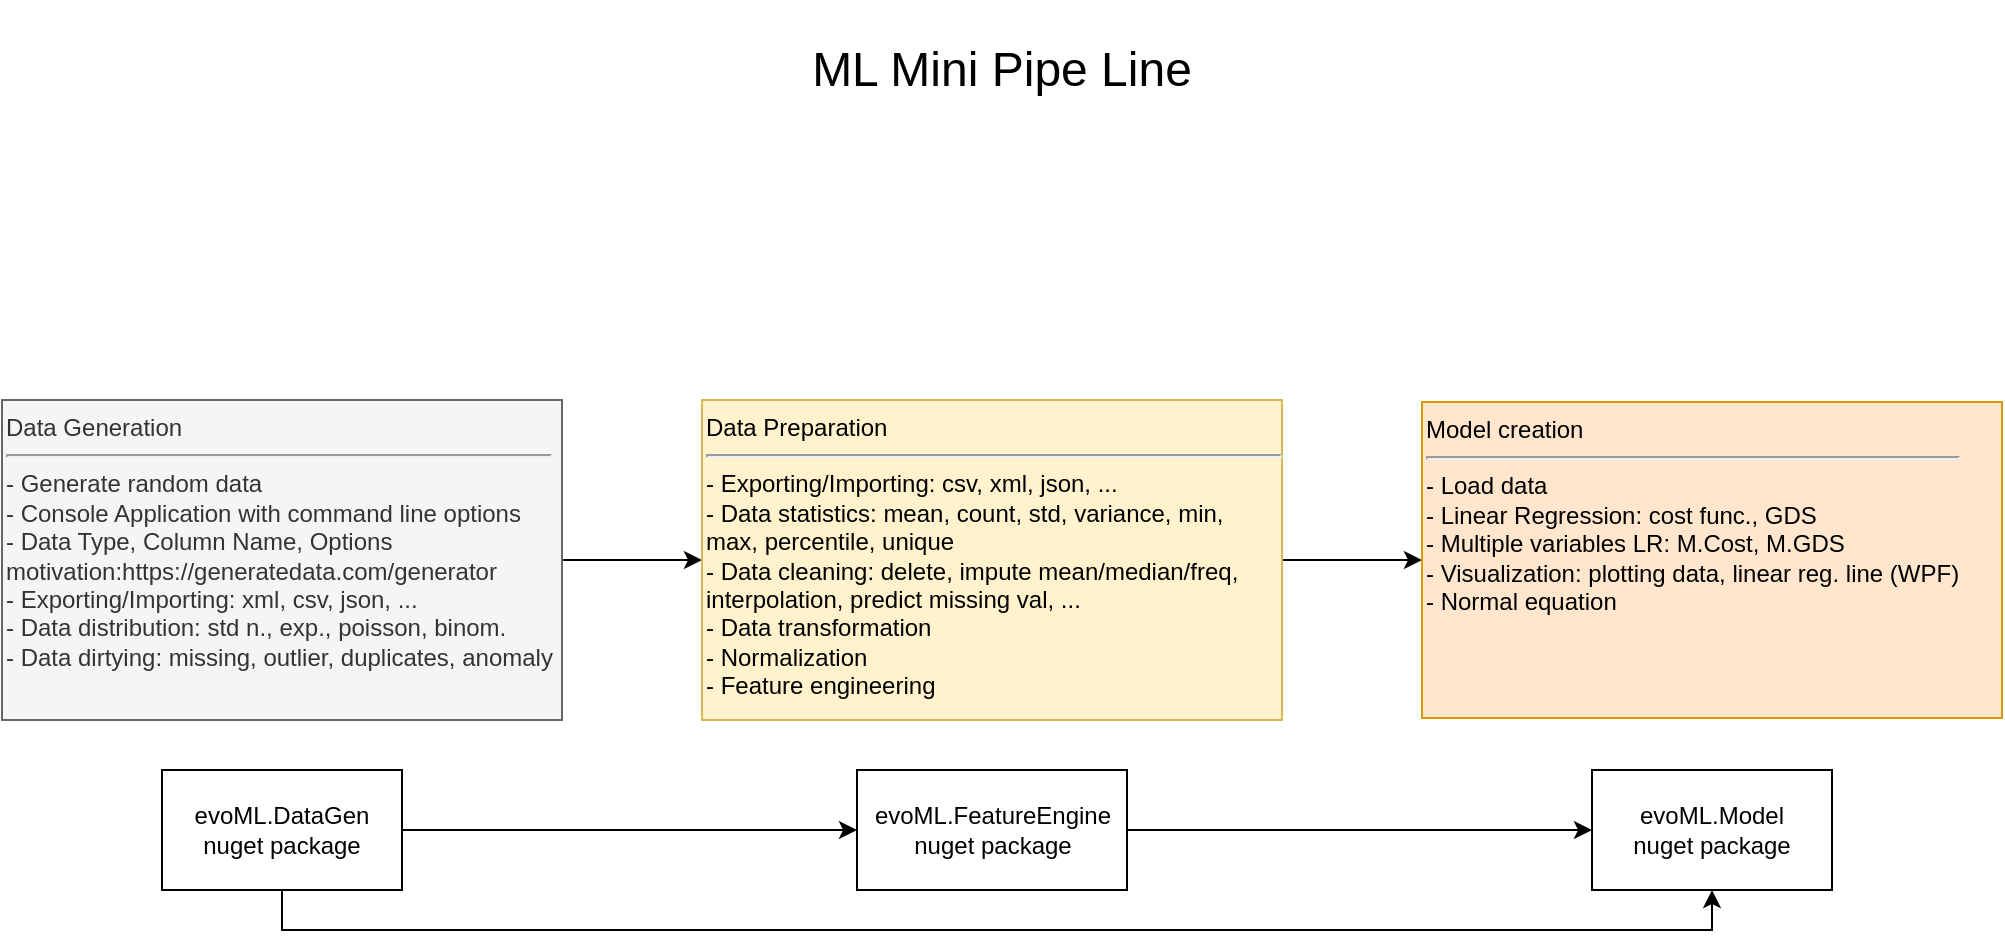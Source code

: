 <mxfile version="15.4.1" type="device"><diagram id="3C9bQg6-P-91teE4XAhI" name="Page-1"><mxGraphModel dx="1038" dy="547" grid="1" gridSize="10" guides="1" tooltips="1" connect="1" arrows="1" fold="1" page="1" pageScale="1" pageWidth="1100" pageHeight="850" math="0" shadow="0"><root><mxCell id="0"/><mxCell id="1" parent="0"/><mxCell id="d9bwHFuKKH2LPOnAsteW-1" value="&lt;font style=&quot;font-size: 24px&quot;&gt;ML Mini Pipe Line&lt;/font&gt;" style="text;html=1;strokeColor=none;fillColor=none;align=center;verticalAlign=middle;whiteSpace=wrap;rounded=0;" parent="1" vertex="1"><mxGeometry x="430" y="40" width="240" height="70" as="geometry"/></mxCell><mxCell id="BSZLvaWhrWglfIslbXPb-7" style="edgeStyle=orthogonalEdgeStyle;rounded=0;orthogonalLoop=1;jettySize=auto;html=1;exitX=1;exitY=0.5;exitDx=0;exitDy=0;entryX=0;entryY=0.5;entryDx=0;entryDy=0;" edge="1" parent="1" source="d9bwHFuKKH2LPOnAsteW-2" target="d9bwHFuKKH2LPOnAsteW-3"><mxGeometry relative="1" as="geometry"/></mxCell><mxCell id="d9bwHFuKKH2LPOnAsteW-2" value="Data Generation&amp;nbsp; &amp;nbsp; &amp;nbsp; &amp;nbsp; &amp;nbsp; &amp;nbsp; &amp;nbsp; &amp;nbsp; &amp;nbsp; &amp;nbsp; &amp;nbsp; &amp;nbsp; &amp;nbsp; &amp;nbsp; &amp;nbsp; &amp;nbsp; &amp;nbsp; &amp;nbsp; &amp;nbsp; &amp;nbsp; &amp;nbsp;&amp;nbsp;&lt;br&gt;&lt;hr&gt;- Generate random data&lt;br&gt;- Console Application with command line options&lt;br&gt;- Data Type, Column Name, Options&lt;br&gt;motivation:https://generatedata.com/generator&lt;br&gt;- Exporting/Importing: xml, csv, json, ...&lt;br&gt;- Data distribution: std n., exp., poisson, binom.&lt;br&gt;- Data dirtying: missing, outlier, duplicates, anomaly" style="rounded=0;whiteSpace=wrap;html=1;align=left;horizontal=1;verticalAlign=top;fillColor=#f5f5f5;strokeColor=#666666;fontColor=#333333;" parent="1" vertex="1"><mxGeometry x="50" y="240" width="280" height="160" as="geometry"/></mxCell><mxCell id="BSZLvaWhrWglfIslbXPb-8" style="edgeStyle=orthogonalEdgeStyle;rounded=0;orthogonalLoop=1;jettySize=auto;html=1;exitX=1;exitY=0.5;exitDx=0;exitDy=0;entryX=0;entryY=0.5;entryDx=0;entryDy=0;" edge="1" parent="1" source="d9bwHFuKKH2LPOnAsteW-3" target="Y67tUNnmuDTFg5ZSHkSQ-1"><mxGeometry relative="1" as="geometry"/></mxCell><mxCell id="d9bwHFuKKH2LPOnAsteW-3" value="Data Preparation&lt;br&gt;&lt;hr&gt;- Exporting/Importing: csv, xml, json, ...&lt;br&gt;- Data statistics: mean, count, std, variance, min, max, percentile, unique&lt;br&gt;- Data cleaning: delete, impute mean/median/freq, interpolation, predict missing val, ...&lt;br&gt;- Data transformation&lt;br&gt;- Normalization&lt;br&gt;- Feature engineering" style="rounded=0;whiteSpace=wrap;html=1;verticalAlign=top;align=left;fillColor=#fff2cc;strokeColor=#d6b656;" parent="1" vertex="1"><mxGeometry x="400" y="240" width="290" height="160" as="geometry"/></mxCell><mxCell id="Y67tUNnmuDTFg5ZSHkSQ-1" value="Model creation&lt;br&gt;&lt;hr&gt;- Load data&lt;br&gt;- Linear Regression: cost func., GDS&lt;br&gt;- Multiple variables LR: M.Cost, M.GDS&lt;br&gt;- Visualization: plotting data, linear reg. line (WPF)&lt;br&gt;- Normal equation" style="rounded=0;whiteSpace=wrap;html=1;align=left;verticalAlign=top;fontSize=12;fillColor=#ffe6cc;strokeColor=#d79b00;" parent="1" vertex="1"><mxGeometry x="760" y="241" width="290" height="158" as="geometry"/></mxCell><mxCell id="BSZLvaWhrWglfIslbXPb-4" style="edgeStyle=orthogonalEdgeStyle;rounded=0;orthogonalLoop=1;jettySize=auto;html=1;exitX=1;exitY=0.5;exitDx=0;exitDy=0;entryX=0;entryY=0.5;entryDx=0;entryDy=0;" edge="1" parent="1" source="BSZLvaWhrWglfIslbXPb-1" target="BSZLvaWhrWglfIslbXPb-2"><mxGeometry relative="1" as="geometry"/></mxCell><mxCell id="BSZLvaWhrWglfIslbXPb-5" style="edgeStyle=orthogonalEdgeStyle;rounded=0;orthogonalLoop=1;jettySize=auto;html=1;exitX=0.5;exitY=1;exitDx=0;exitDy=0;entryX=0.5;entryY=1;entryDx=0;entryDy=0;" edge="1" parent="1" source="BSZLvaWhrWglfIslbXPb-1" target="BSZLvaWhrWglfIslbXPb-3"><mxGeometry relative="1" as="geometry"/></mxCell><mxCell id="BSZLvaWhrWglfIslbXPb-1" value="evoML.DataGen&lt;br&gt;nuget package" style="rounded=0;whiteSpace=wrap;html=1;" vertex="1" parent="1"><mxGeometry x="130" y="425" width="120" height="60" as="geometry"/></mxCell><mxCell id="BSZLvaWhrWglfIslbXPb-6" style="edgeStyle=orthogonalEdgeStyle;rounded=0;orthogonalLoop=1;jettySize=auto;html=1;exitX=1;exitY=0.5;exitDx=0;exitDy=0;entryX=0;entryY=0.5;entryDx=0;entryDy=0;" edge="1" parent="1" source="BSZLvaWhrWglfIslbXPb-2" target="BSZLvaWhrWglfIslbXPb-3"><mxGeometry relative="1" as="geometry"/></mxCell><mxCell id="BSZLvaWhrWglfIslbXPb-2" value="evoML.FeatureEngine&lt;br&gt;nuget package" style="rounded=0;whiteSpace=wrap;html=1;" vertex="1" parent="1"><mxGeometry x="477.5" y="425" width="135" height="60" as="geometry"/></mxCell><mxCell id="BSZLvaWhrWglfIslbXPb-3" value="evoML.Model&lt;br&gt;nuget package" style="rounded=0;whiteSpace=wrap;html=1;" vertex="1" parent="1"><mxGeometry x="845" y="425" width="120" height="60" as="geometry"/></mxCell></root></mxGraphModel></diagram></mxfile>